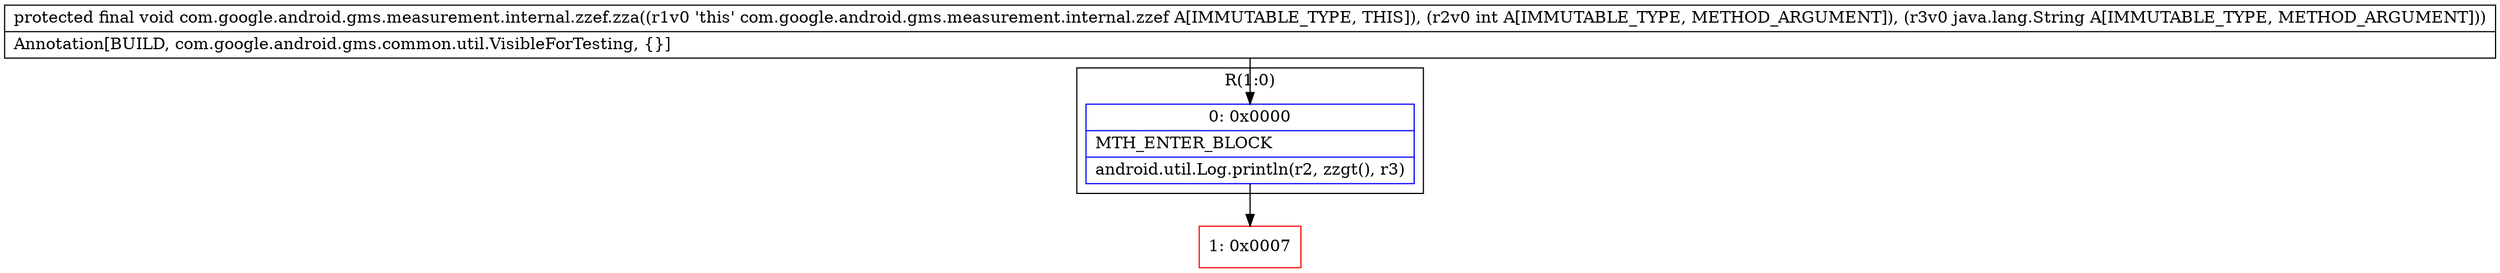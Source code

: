 digraph "CFG forcom.google.android.gms.measurement.internal.zzef.zza(ILjava\/lang\/String;)V" {
subgraph cluster_Region_520030880 {
label = "R(1:0)";
node [shape=record,color=blue];
Node_0 [shape=record,label="{0\:\ 0x0000|MTH_ENTER_BLOCK\l|android.util.Log.println(r2, zzgt(), r3)\l}"];
}
Node_1 [shape=record,color=red,label="{1\:\ 0x0007}"];
MethodNode[shape=record,label="{protected final void com.google.android.gms.measurement.internal.zzef.zza((r1v0 'this' com.google.android.gms.measurement.internal.zzef A[IMMUTABLE_TYPE, THIS]), (r2v0 int A[IMMUTABLE_TYPE, METHOD_ARGUMENT]), (r3v0 java.lang.String A[IMMUTABLE_TYPE, METHOD_ARGUMENT]))  | Annotation[BUILD, com.google.android.gms.common.util.VisibleForTesting, \{\}]\l}"];
MethodNode -> Node_0;
Node_0 -> Node_1;
}

